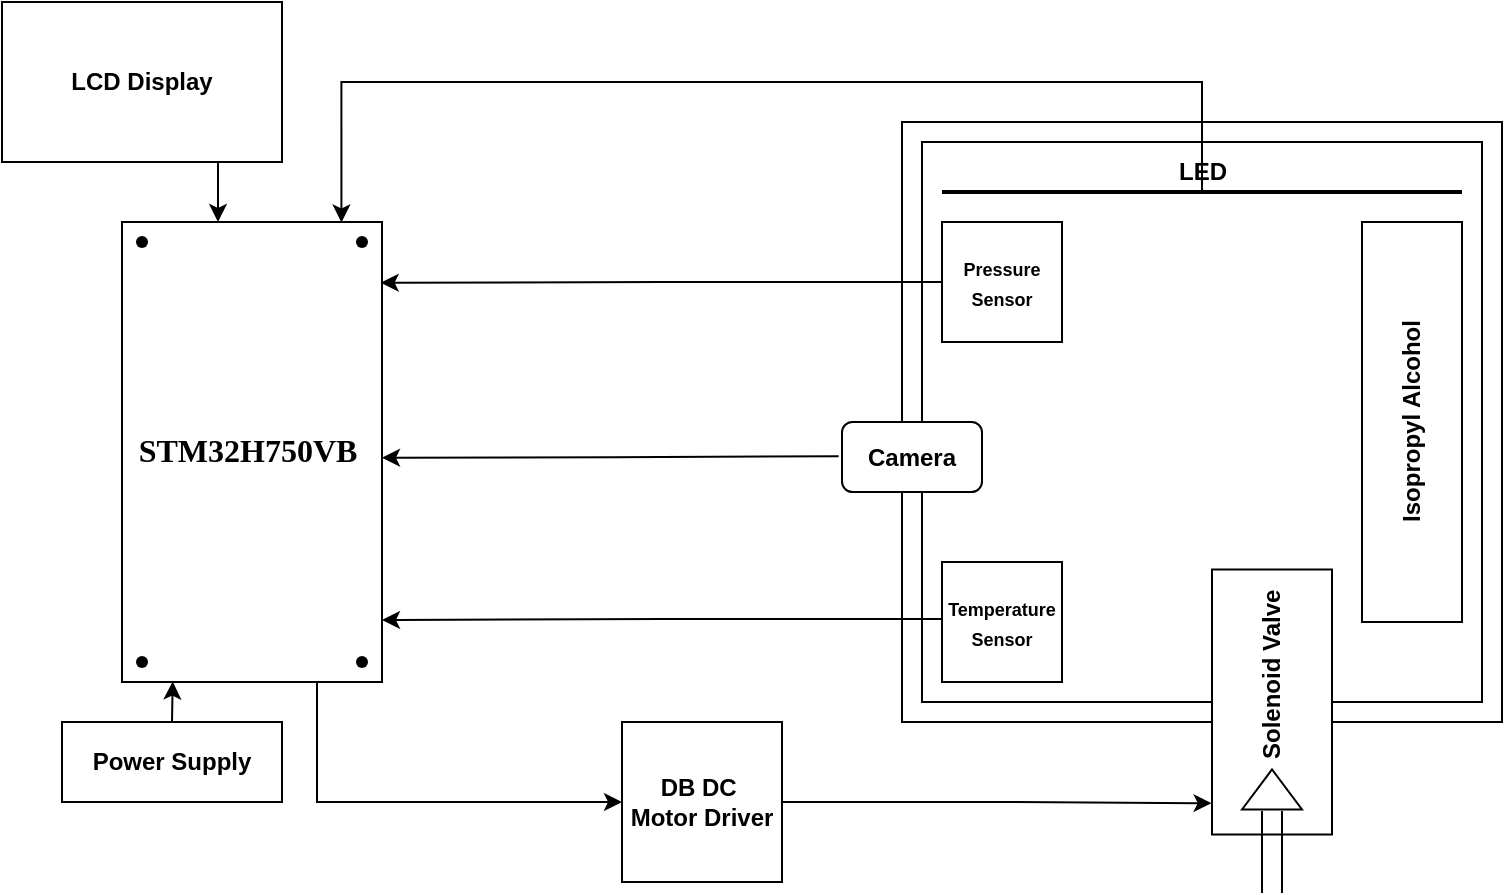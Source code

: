 <mxfile version="24.3.1" type="github">
  <diagram name="Page-1" id="IClFZ-mQC-XqtTfSZbQw">
    <mxGraphModel dx="832" dy="399" grid="1" gridSize="10" guides="1" tooltips="1" connect="1" arrows="1" fold="1" page="1" pageScale="1" pageWidth="827" pageHeight="1169" math="0" shadow="0">
      <root>
        <mxCell id="0" />
        <mxCell id="1" parent="0" />
        <mxCell id="Lu5b3lH1lwCea083h_Vl-47" style="edgeStyle=orthogonalEdgeStyle;rounded=0;orthogonalLoop=1;jettySize=auto;html=1;exitX=0.75;exitY=1;exitDx=0;exitDy=0;entryX=0;entryY=0.5;entryDx=0;entryDy=0;" edge="1" parent="1" source="Lu5b3lH1lwCea083h_Vl-2" target="Lu5b3lH1lwCea083h_Vl-42">
          <mxGeometry relative="1" as="geometry" />
        </mxCell>
        <mxCell id="Lu5b3lH1lwCea083h_Vl-2" value="&lt;span style=&quot;font-size: 12pt; line-height: 115%; font-family: Times, serif;&quot; lang=&quot;EN&quot;&gt;&lt;b&gt;STM32H750VB&amp;nbsp;&lt;/b&gt;&lt;/span&gt;" style="rounded=0;whiteSpace=wrap;html=1;" vertex="1" parent="1">
          <mxGeometry x="90" y="150" width="130" height="230" as="geometry" />
        </mxCell>
        <mxCell id="Lu5b3lH1lwCea083h_Vl-3" value="" style="whiteSpace=wrap;html=1;aspect=fixed;" vertex="1" parent="1">
          <mxGeometry x="480" y="100" width="300" height="300" as="geometry" />
        </mxCell>
        <mxCell id="Lu5b3lH1lwCea083h_Vl-4" value="" style="whiteSpace=wrap;html=1;aspect=fixed;" vertex="1" parent="1">
          <mxGeometry x="490" y="110" width="280" height="280" as="geometry" />
        </mxCell>
        <mxCell id="Lu5b3lH1lwCea083h_Vl-16" value="&lt;b&gt;LED&lt;/b&gt;" style="text;html=1;align=center;verticalAlign=middle;resizable=0;points=[];autosize=1;strokeColor=none;fillColor=none;" vertex="1" parent="1">
          <mxGeometry x="605" y="110" width="50" height="30" as="geometry" />
        </mxCell>
        <mxCell id="Lu5b3lH1lwCea083h_Vl-18" value="&lt;b&gt;&lt;font style=&quot;font-size: 9px;&quot;&gt;Pressure Sensor&lt;/font&gt;&lt;/b&gt;" style="rounded=0;whiteSpace=wrap;html=1;" vertex="1" parent="1">
          <mxGeometry x="500" y="150" width="60" height="60" as="geometry" />
        </mxCell>
        <mxCell id="Lu5b3lH1lwCea083h_Vl-34" style="edgeStyle=orthogonalEdgeStyle;rounded=0;orthogonalLoop=1;jettySize=auto;html=1;entryX=1.003;entryY=0.876;entryDx=0;entryDy=0;entryPerimeter=0;" edge="1" parent="1">
          <mxGeometry relative="1" as="geometry">
            <mxPoint x="220.0" y="349.96" as="targetPoint" />
            <mxPoint x="499.61" y="348.48" as="sourcePoint" />
            <Array as="points">
              <mxPoint x="360" y="349" />
              <mxPoint x="220" y="349" />
            </Array>
          </mxGeometry>
        </mxCell>
        <mxCell id="Lu5b3lH1lwCea083h_Vl-19" value="&lt;b&gt;&lt;font style=&quot;font-size: 9px;&quot;&gt;Temperature Sensor&lt;/font&gt;&lt;/b&gt;" style="rounded=0;whiteSpace=wrap;html=1;" vertex="1" parent="1">
          <mxGeometry x="500" y="320" width="60" height="60" as="geometry" />
        </mxCell>
        <mxCell id="Lu5b3lH1lwCea083h_Vl-20" value="" style="rounded=0;whiteSpace=wrap;html=1;" vertex="1" parent="1">
          <mxGeometry x="710" y="150" width="50" height="200" as="geometry" />
        </mxCell>
        <mxCell id="Lu5b3lH1lwCea083h_Vl-21" value="&lt;b&gt;Isopropyl Alcohol&lt;/b&gt;" style="text;html=1;align=center;verticalAlign=middle;resizable=0;points=[];autosize=1;strokeColor=none;fillColor=none;rotation=-90;" vertex="1" parent="1">
          <mxGeometry x="675" y="235" width="120" height="30" as="geometry" />
        </mxCell>
        <mxCell id="Lu5b3lH1lwCea083h_Vl-23" value="" style="line;strokeWidth=2;html=1;" vertex="1" parent="1">
          <mxGeometry x="500" y="130" width="260" height="10" as="geometry" />
        </mxCell>
        <mxCell id="Lu5b3lH1lwCea083h_Vl-25" value="&lt;b&gt;&amp;nbsp; &amp;nbsp; &amp;nbsp; &amp;nbsp; Solenoid Valve&lt;/b&gt;" style="html=1;whiteSpace=wrap;container=1;recursiveResize=0;collapsible=0;rotation=-90;" vertex="1" parent="1">
          <mxGeometry x="598.75" y="360" width="132.5" height="60" as="geometry" />
        </mxCell>
        <mxCell id="Lu5b3lH1lwCea083h_Vl-26" value="" style="triangle;html=1;whiteSpace=wrap;rotation=-90;" vertex="1" parent="Lu5b3lH1lwCea083h_Vl-25">
          <mxGeometry x="56.25" y="58.75" width="20" height="30" as="geometry" />
        </mxCell>
        <mxCell id="Lu5b3lH1lwCea083h_Vl-32" value="&lt;b&gt;Camera&lt;/b&gt;" style="rounded=1;whiteSpace=wrap;html=1;" vertex="1" parent="1">
          <mxGeometry x="450" y="250" width="70" height="35" as="geometry" />
        </mxCell>
        <mxCell id="Lu5b3lH1lwCea083h_Vl-27" value="" style="shape=partialRectangle;whiteSpace=wrap;html=1;left=0;right=0;fillColor=none;rotation=-90;" vertex="1" parent="1">
          <mxGeometry x="645" y="460" width="40" height="10" as="geometry" />
        </mxCell>
        <mxCell id="Lu5b3lH1lwCea083h_Vl-36" style="edgeStyle=orthogonalEdgeStyle;rounded=0;orthogonalLoop=1;jettySize=auto;html=1;entryX=0.995;entryY=0.132;entryDx=0;entryDy=0;entryPerimeter=0;" edge="1" parent="1" source="Lu5b3lH1lwCea083h_Vl-18" target="Lu5b3lH1lwCea083h_Vl-2">
          <mxGeometry relative="1" as="geometry" />
        </mxCell>
        <mxCell id="Lu5b3lH1lwCea083h_Vl-37" style="edgeStyle=orthogonalEdgeStyle;rounded=0;orthogonalLoop=1;jettySize=auto;html=1;entryX=1.013;entryY=0.514;entryDx=0;entryDy=0;entryPerimeter=0;" edge="1" parent="1">
          <mxGeometry relative="1" as="geometry">
            <mxPoint x="448.31" y="267.14" as="sourcePoint" />
            <mxPoint x="220.0" y="267.86" as="targetPoint" />
          </mxGeometry>
        </mxCell>
        <mxCell id="Lu5b3lH1lwCea083h_Vl-38" style="edgeStyle=orthogonalEdgeStyle;rounded=0;orthogonalLoop=1;jettySize=auto;html=1;entryX=0.844;entryY=0.001;entryDx=0;entryDy=0;entryPerimeter=0;exitX=0.5;exitY=0.409;exitDx=0;exitDy=0;exitPerimeter=0;" edge="1" parent="1" source="Lu5b3lH1lwCea083h_Vl-23" target="Lu5b3lH1lwCea083h_Vl-2">
          <mxGeometry relative="1" as="geometry">
            <mxPoint x="630" y="130" as="sourcePoint" />
            <Array as="points">
              <mxPoint x="630" y="80" />
              <mxPoint x="200" y="80" />
            </Array>
          </mxGeometry>
        </mxCell>
        <mxCell id="Lu5b3lH1lwCea083h_Vl-40" value="&lt;b&gt;Power Supply&lt;/b&gt;" style="rounded=0;whiteSpace=wrap;html=1;" vertex="1" parent="1">
          <mxGeometry x="60" y="400" width="110" height="40" as="geometry" />
        </mxCell>
        <mxCell id="Lu5b3lH1lwCea083h_Vl-42" value="&lt;b&gt;DB DC&amp;nbsp;&lt;/b&gt;&lt;div&gt;&lt;b&gt;Motor Driver&lt;/b&gt;&lt;/div&gt;" style="whiteSpace=wrap;html=1;aspect=fixed;" vertex="1" parent="1">
          <mxGeometry x="340" y="400" width="80" height="80" as="geometry" />
        </mxCell>
        <mxCell id="Lu5b3lH1lwCea083h_Vl-46" style="edgeStyle=orthogonalEdgeStyle;rounded=0;orthogonalLoop=1;jettySize=auto;html=1;exitX=0.5;exitY=0;exitDx=0;exitDy=0;entryX=0.195;entryY=0.999;entryDx=0;entryDy=0;entryPerimeter=0;" edge="1" parent="1" source="Lu5b3lH1lwCea083h_Vl-40" target="Lu5b3lH1lwCea083h_Vl-2">
          <mxGeometry relative="1" as="geometry" />
        </mxCell>
        <mxCell id="Lu5b3lH1lwCea083h_Vl-51" style="edgeStyle=orthogonalEdgeStyle;rounded=0;orthogonalLoop=1;jettySize=auto;html=1;exitX=1;exitY=0.5;exitDx=0;exitDy=0;entryX=0.118;entryY=-0.003;entryDx=0;entryDy=0;entryPerimeter=0;" edge="1" parent="1" source="Lu5b3lH1lwCea083h_Vl-42" target="Lu5b3lH1lwCea083h_Vl-25">
          <mxGeometry relative="1" as="geometry" />
        </mxCell>
        <mxCell id="Lu5b3lH1lwCea083h_Vl-52" value="" style="shape=waypoint;sketch=0;fillStyle=solid;size=6;pointerEvents=1;points=[];fillColor=none;resizable=0;rotatable=0;perimeter=centerPerimeter;snapToPoint=1;" vertex="1" parent="1">
          <mxGeometry x="90" y="150" width="20" height="20" as="geometry" />
        </mxCell>
        <mxCell id="Lu5b3lH1lwCea083h_Vl-53" value="" style="shape=waypoint;sketch=0;fillStyle=solid;size=6;pointerEvents=1;points=[];fillColor=none;resizable=0;rotatable=0;perimeter=centerPerimeter;snapToPoint=1;" vertex="1" parent="1">
          <mxGeometry x="200" y="360" width="20" height="20" as="geometry" />
        </mxCell>
        <mxCell id="Lu5b3lH1lwCea083h_Vl-54" value="" style="shape=waypoint;sketch=0;fillStyle=solid;size=6;pointerEvents=1;points=[];fillColor=none;resizable=0;rotatable=0;perimeter=centerPerimeter;snapToPoint=1;" vertex="1" parent="1">
          <mxGeometry x="90" y="360" width="20" height="20" as="geometry" />
        </mxCell>
        <mxCell id="Lu5b3lH1lwCea083h_Vl-55" value="" style="shape=waypoint;sketch=0;fillStyle=solid;size=6;pointerEvents=1;points=[];fillColor=none;resizable=0;rotatable=0;perimeter=centerPerimeter;snapToPoint=1;" vertex="1" parent="1">
          <mxGeometry x="200" y="150" width="20" height="20" as="geometry" />
        </mxCell>
        <mxCell id="Lu5b3lH1lwCea083h_Vl-57" value="&lt;b&gt;LCD Display&lt;/b&gt;" style="rounded=0;whiteSpace=wrap;html=1;" vertex="1" parent="1">
          <mxGeometry x="30" y="40" width="140" height="80" as="geometry" />
        </mxCell>
        <mxCell id="Lu5b3lH1lwCea083h_Vl-58" style="edgeStyle=orthogonalEdgeStyle;rounded=0;orthogonalLoop=1;jettySize=auto;html=1;exitX=0.75;exitY=1;exitDx=0;exitDy=0;" edge="1" parent="1" source="Lu5b3lH1lwCea083h_Vl-57">
          <mxGeometry relative="1" as="geometry">
            <mxPoint x="138" y="150" as="targetPoint" />
          </mxGeometry>
        </mxCell>
      </root>
    </mxGraphModel>
  </diagram>
</mxfile>
